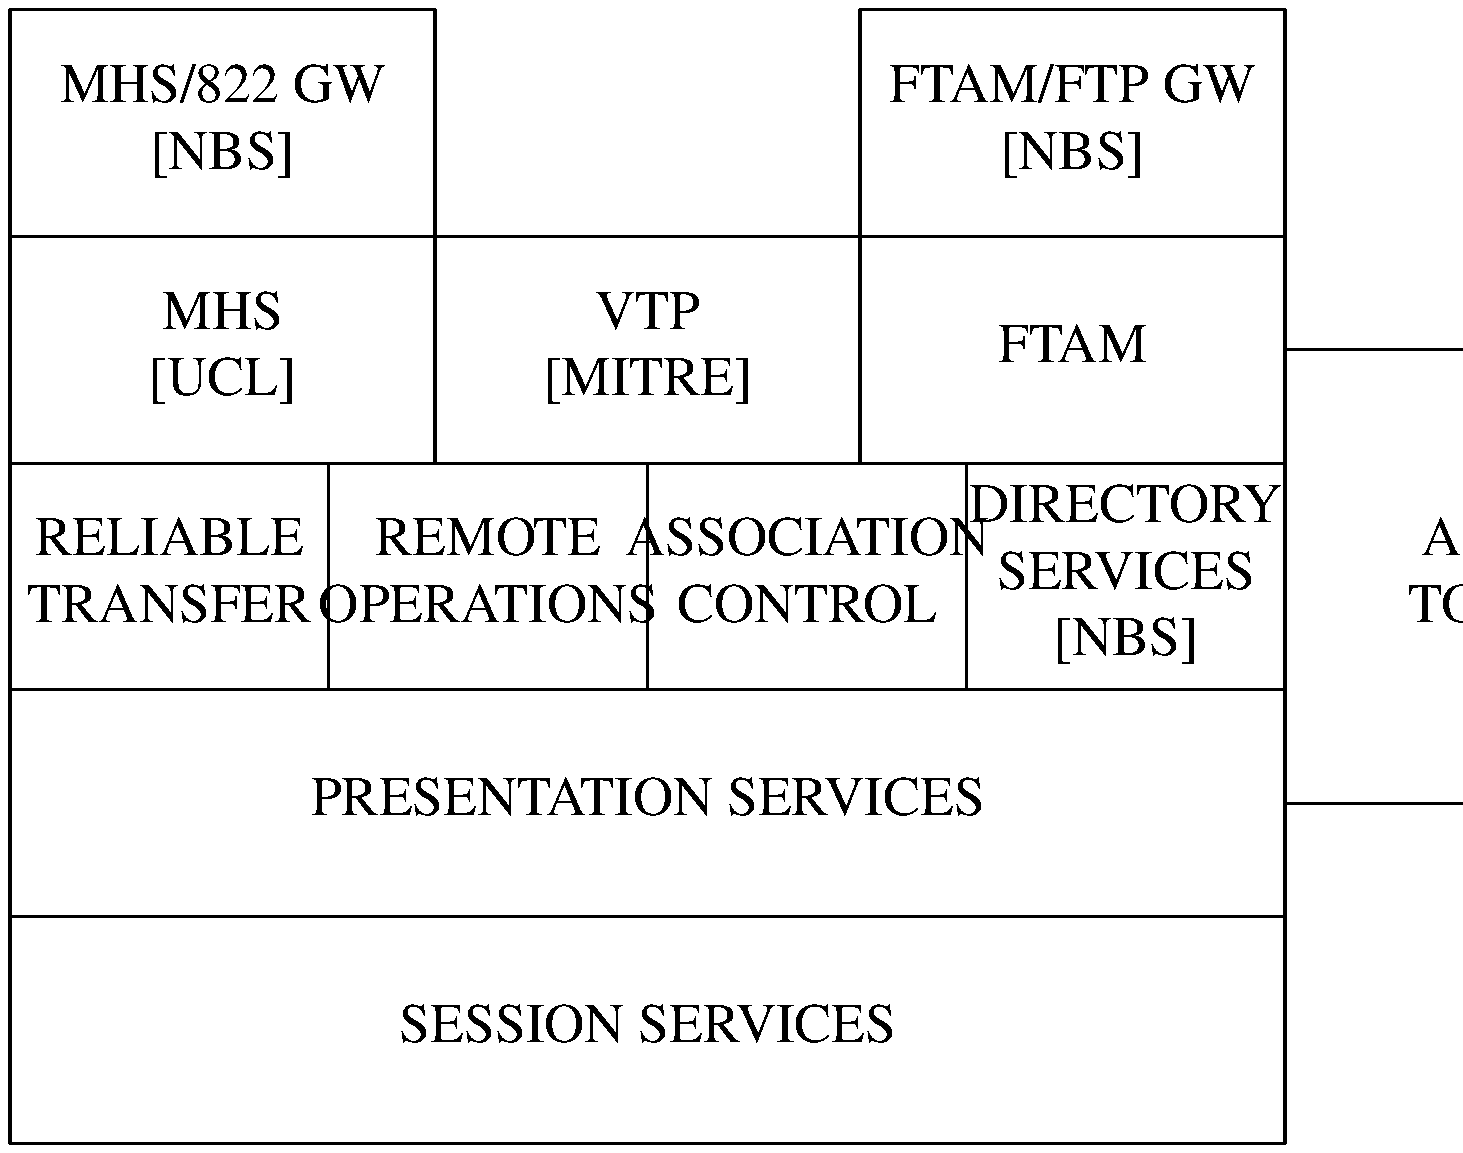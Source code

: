 .PS 8.5i
.ps 20
boxht = 4*boxht/5
## figure 13
B1:	box "SESSION SERVICES" width 3*boxwid
##
B2:	box "PRESENTATION SERVICES" width 3*boxwid with .sw at B1.nw
##
B3:	box "ASN.1" "" "TOOLS"  \
		with .se at (B1.ne.x+boxwid, B1.ne.y+boxht/2) height 2*boxht
##
B4:	box "DIRECTORY" "" "SERVICES" "" "[NBS]" with .se at B2.ne \
		width 3*boxwid/4
B6:	box "ASSOCIATION" "" "CONTROL" with .ne at B4.nw width 3*boxwid/4
B7:	box "REMOTE" "" "OPERATIONS" with .ne at B6.nw width 3*boxwid/4
B8:	box "RELIABLE" "" "TRANSFER"  with .ne at B7.nw width 3*boxwid/4
##
B9:	box "FTAM" with .se at B4.ne
B10:	box "VTP" "" "[MITRE]" with .e at B9.w
B11:	box "MHS" "" "[UCL]" with .e at B10.w
##
B12:	box "FTAM/FTP GW" "" "[NBS]" with .s at B9.n
B13:	box "MHS/822 GW" "" "[NBS]" with .s at B11.n
##
.PE
